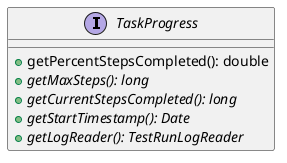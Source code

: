 @startuml

    interface TaskProgress [[TaskProgress.html]] {
        +getPercentStepsCompleted(): double
        {abstract} +getMaxSteps(): long
        {abstract} +getCurrentStepsCompleted(): long
        {abstract} +getStartTimestamp(): Date
        {abstract} +getLogReader(): TestRunLogReader
    }

@enduml
